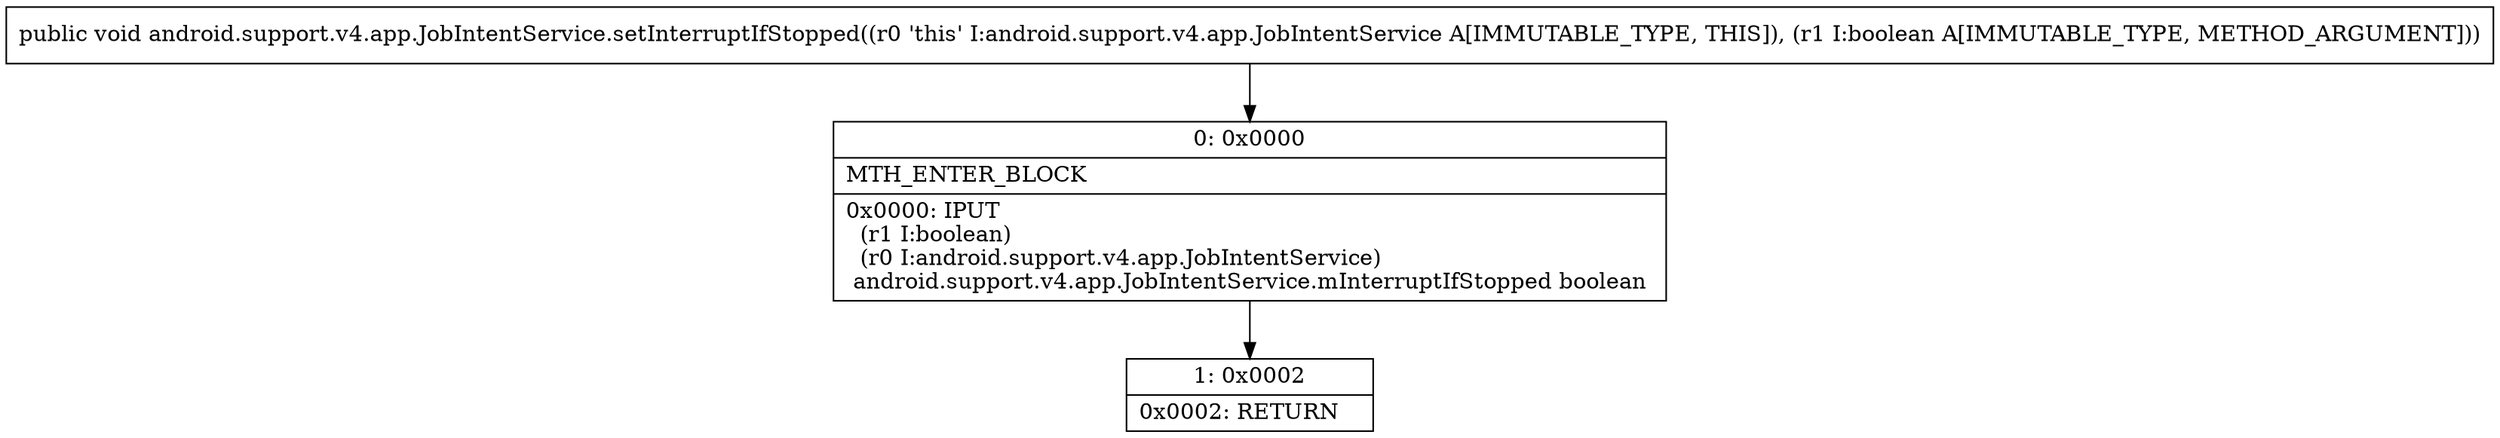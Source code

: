 digraph "CFG forandroid.support.v4.app.JobIntentService.setInterruptIfStopped(Z)V" {
Node_0 [shape=record,label="{0\:\ 0x0000|MTH_ENTER_BLOCK\l|0x0000: IPUT  \l  (r1 I:boolean)\l  (r0 I:android.support.v4.app.JobIntentService)\l android.support.v4.app.JobIntentService.mInterruptIfStopped boolean \l}"];
Node_1 [shape=record,label="{1\:\ 0x0002|0x0002: RETURN   \l}"];
MethodNode[shape=record,label="{public void android.support.v4.app.JobIntentService.setInterruptIfStopped((r0 'this' I:android.support.v4.app.JobIntentService A[IMMUTABLE_TYPE, THIS]), (r1 I:boolean A[IMMUTABLE_TYPE, METHOD_ARGUMENT])) }"];
MethodNode -> Node_0;
Node_0 -> Node_1;
}

